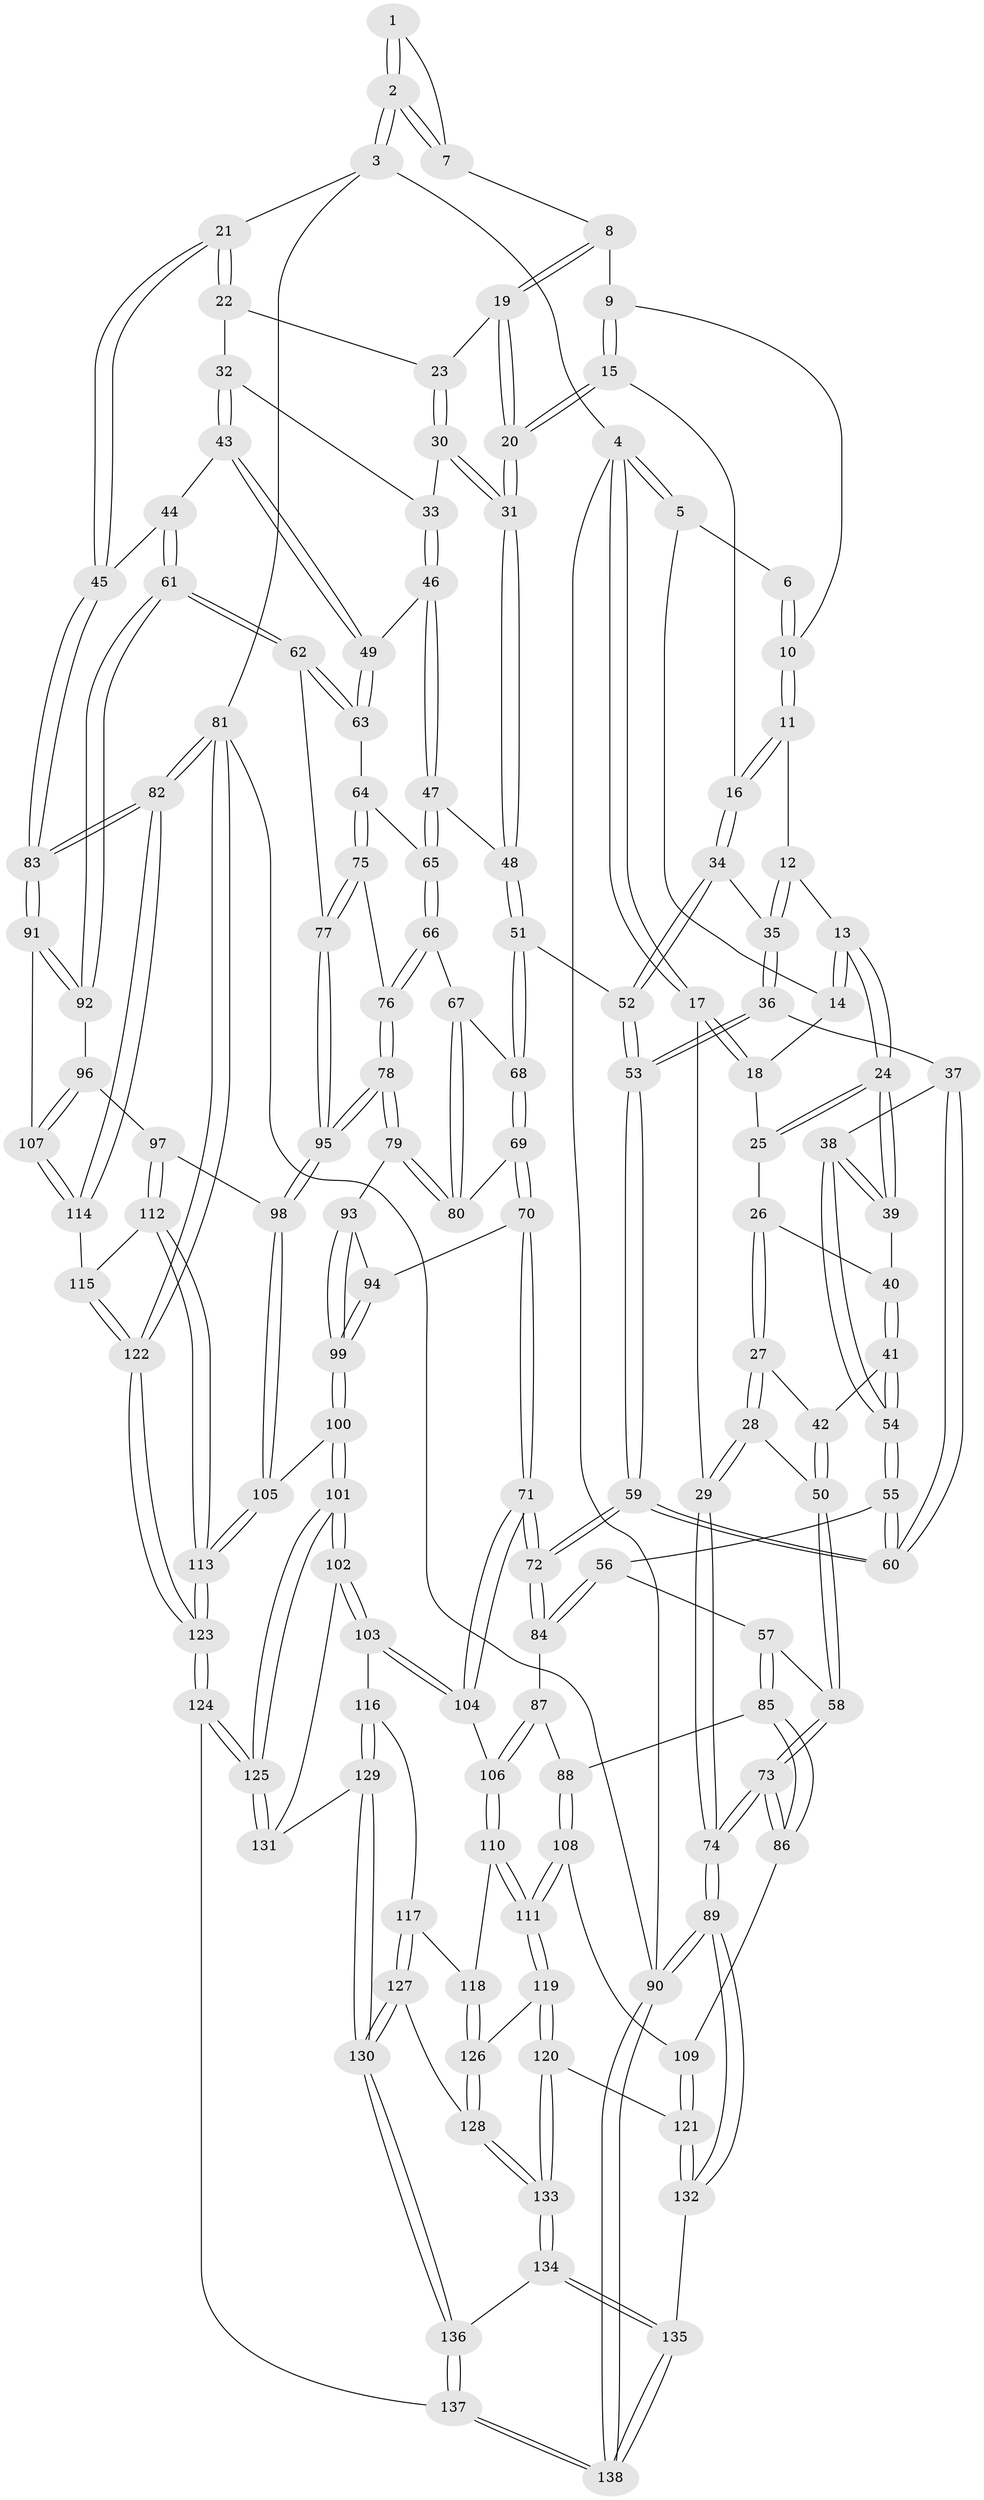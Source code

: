 // Generated by graph-tools (version 1.1) at 2025/11/02/27/25 16:11:53]
// undirected, 138 vertices, 342 edges
graph export_dot {
graph [start="1"]
  node [color=gray90,style=filled];
  1 [pos="+0.5489172320767086+0"];
  2 [pos="+1+0"];
  3 [pos="+1+0"];
  4 [pos="+0+0"];
  5 [pos="+0.39635737373644536+0"];
  6 [pos="+0.5031118504041591+0"];
  7 [pos="+0.7562414160206856+0.07685581856037053"];
  8 [pos="+0.7506440967476818+0.1070884021010888"];
  9 [pos="+0.6052995645166216+0.08477561200817735"];
  10 [pos="+0.559614959951086+0.025064740277869965"];
  11 [pos="+0.5122694499438187+0.13534597323726938"];
  12 [pos="+0.4535556592298464+0.19121551204059178"];
  13 [pos="+0.3265446081629786+0.14081322582283662"];
  14 [pos="+0.327957786773703+0"];
  15 [pos="+0.6342796946385705+0.2273255750800979"];
  16 [pos="+0.5898162402695442+0.23755980112274983"];
  17 [pos="+0+0"];
  18 [pos="+0.09277682555018267+0.09006547570560362"];
  19 [pos="+0.761159748248784+0.13550577995849228"];
  20 [pos="+0.6839099783217832+0.2502618463006381"];
  21 [pos="+1+0"];
  22 [pos="+0.8844713892489872+0.15606428689860774"];
  23 [pos="+0.8644499714488385+0.16120931643888178"];
  24 [pos="+0.3049799815034342+0.1771348260147631"];
  25 [pos="+0.12631768389732126+0.13622176181734208"];
  26 [pos="+0.13762462129178255+0.22648262942327005"];
  27 [pos="+0.13579805328760136+0.2280510286912578"];
  28 [pos="+0+0.29050946945749445"];
  29 [pos="+0+0.24825704691393885"];
  30 [pos="+0.8151870196803815+0.2576628613426903"];
  31 [pos="+0.7013672666513603+0.2817867722478599"];
  32 [pos="+0.9107827848416027+0.2581407052070232"];
  33 [pos="+0.8179650757619757+0.2601849470020748"];
  34 [pos="+0.5475263950535233+0.25915702842472416"];
  35 [pos="+0.4900819173499546+0.255885882330778"];
  36 [pos="+0.43668086164937486+0.3251821337401975"];
  37 [pos="+0.3110203056536287+0.3078372565059036"];
  38 [pos="+0.30254324262053567+0.3041691897943098"];
  39 [pos="+0.29155547606357296+0.22336254529607025"];
  40 [pos="+0.17502944946463853+0.23082488094160888"];
  41 [pos="+0.17241042132354098+0.3223424155629088"];
  42 [pos="+0.14010774708551593+0.2969823294305561"];
  43 [pos="+0.9473498559652157+0.33173664186594914"];
  44 [pos="+0.9529336041409281+0.3311678458427775"];
  45 [pos="+1+0.2456188083479703"];
  46 [pos="+0.8733074613823381+0.33384701468613104"];
  47 [pos="+0.7788220028935406+0.3908400243050219"];
  48 [pos="+0.7050186292428314+0.35197995046855296"];
  49 [pos="+0.9433816152885874+0.3341398257805316"];
  50 [pos="+0.006270153461793619+0.34710786867085214"];
  51 [pos="+0.6593016906597611+0.3955236233300943"];
  52 [pos="+0.5633195689950876+0.3949725722465705"];
  53 [pos="+0.4910206256878476+0.434633766651752"];
  54 [pos="+0.22673439554997285+0.3872719870740123"];
  55 [pos="+0.21800154863433047+0.4060843532277023"];
  56 [pos="+0.20016464285548394+0.428715360973435"];
  57 [pos="+0.14969558760313226+0.4465369964397183"];
  58 [pos="+0.09814642445200732+0.42221495603283166"];
  59 [pos="+0.45612892697027896+0.5247257568985189"];
  60 [pos="+0.4023213467141714+0.47570342556896694"];
  61 [pos="+1+0.5465538285010081"];
  62 [pos="+0.9875877804063488+0.5398917611435469"];
  63 [pos="+0.9155411547127028+0.4179530316293259"];
  64 [pos="+0.8530352408543717+0.45127283779781113"];
  65 [pos="+0.786655451579898+0.4071254694395174"];
  66 [pos="+0.7697216195358154+0.47698082451942364"];
  67 [pos="+0.7460569903204913+0.48740407604092206"];
  68 [pos="+0.6624304722731368+0.48197915522528"];
  69 [pos="+0.6548293345845253+0.5084150265622497"];
  70 [pos="+0.6026492663862404+0.5614818510006462"];
  71 [pos="+0.4750255585192529+0.6044273437165014"];
  72 [pos="+0.456360853117817+0.5408777975098541"];
  73 [pos="+0+0.706609884040784"];
  74 [pos="+0+0.709040452623734"];
  75 [pos="+0.8620290747081559+0.5093967824523203"];
  76 [pos="+0.8102315932144064+0.5533409775381124"];
  77 [pos="+0.9817092694081059+0.5404617725360606"];
  78 [pos="+0.7944223133908112+0.5928576670145315"];
  79 [pos="+0.7726880427497539+0.5930399528857968"];
  80 [pos="+0.7309117476949359+0.5493685640714355"];
  81 [pos="+1+1"];
  82 [pos="+1+0.8821767315124597"];
  83 [pos="+1+0.5616378106834619"];
  84 [pos="+0.2568292246986415+0.5042530200934621"];
  85 [pos="+0.1142092749412199+0.5759130626682412"];
  86 [pos="+0+0.6725195434113792"];
  87 [pos="+0.2560271857991108+0.6095883648455016"];
  88 [pos="+0.20175081597521027+0.631419858592894"];
  89 [pos="+0+0.8073588143231026"];
  90 [pos="+0+1"];
  91 [pos="+1+0.5614801756468252"];
  92 [pos="+1+0.559966902900271"];
  93 [pos="+0.756608839030054+0.6022949161181586"];
  94 [pos="+0.6466187470259576+0.5888018880178717"];
  95 [pos="+0.8334040286226078+0.6382133356739362"];
  96 [pos="+0.9569952985851863+0.6546419842140572"];
  97 [pos="+0.8474939796216492+0.675405177442273"];
  98 [pos="+0.8430226826947923+0.6720879401522664"];
  99 [pos="+0.6960730134439694+0.676783725058711"];
  100 [pos="+0.6806072001373069+0.7273635123961552"];
  101 [pos="+0.5902040184583305+0.7966531377546391"];
  102 [pos="+0.5442057585218599+0.7495151585471639"];
  103 [pos="+0.4927979210145833+0.6868801234995237"];
  104 [pos="+0.4743486935388053+0.6071696118840085"];
  105 [pos="+0.7743688256676547+0.72501527856042"];
  106 [pos="+0.32735457833976545+0.6328248306028139"];
  107 [pos="+0.9620508440112054+0.7317330979156478"];
  108 [pos="+0.19511661016099788+0.7205865535306241"];
  109 [pos="+0.14841694636832653+0.7324724085236497"];
  110 [pos="+0.27087546793328426+0.7504575679882983"];
  111 [pos="+0.22593422673528307+0.7472937112188747"];
  112 [pos="+0.8857911590087546+0.7441716454011404"];
  113 [pos="+0.8249909163363324+0.8814214135905013"];
  114 [pos="+0.9619271266311047+0.734406501784743"];
  115 [pos="+0.922512304322051+0.7485989768861655"];
  116 [pos="+0.3873919676263648+0.7636570766562143"];
  117 [pos="+0.2980582271389829+0.7635242283095255"];
  118 [pos="+0.2709131573499465+0.7504864500702696"];
  119 [pos="+0.20418747582564564+0.8201874276900971"];
  120 [pos="+0.1709228417758904+0.869597916171045"];
  121 [pos="+0.11916850089722882+0.847933445942531"];
  122 [pos="+1+1"];
  123 [pos="+0.7816507626126717+1"];
  124 [pos="+0.6893206906381452+1"];
  125 [pos="+0.5951901893902924+0.8183396904556073"];
  126 [pos="+0.2648692061895568+0.8354031873863684"];
  127 [pos="+0.31488070734887447+0.8838815909229413"];
  128 [pos="+0.2978073585619757+0.8809258416549068"];
  129 [pos="+0.35788934328282007+0.8892900150148868"];
  130 [pos="+0.34999955787142284+0.9042487007545428"];
  131 [pos="+0.38482736598448436+0.8741448318417734"];
  132 [pos="+0+0.8549483437395269"];
  133 [pos="+0.18845571722715518+0.9005024703054372"];
  134 [pos="+0.17886750142825725+1"];
  135 [pos="+0.1761127835116354+1"];
  136 [pos="+0.355686249698804+0.9198057851938163"];
  137 [pos="+0.5716351370542655+1"];
  138 [pos="+0.1548595948119893+1"];
  1 -- 2;
  1 -- 2;
  1 -- 7;
  2 -- 3;
  2 -- 3;
  2 -- 7;
  2 -- 7;
  3 -- 4;
  3 -- 21;
  3 -- 81;
  4 -- 5;
  4 -- 5;
  4 -- 17;
  4 -- 17;
  4 -- 90;
  5 -- 6;
  5 -- 14;
  6 -- 10;
  6 -- 10;
  7 -- 8;
  8 -- 9;
  8 -- 19;
  8 -- 19;
  9 -- 10;
  9 -- 15;
  9 -- 15;
  10 -- 11;
  10 -- 11;
  11 -- 12;
  11 -- 16;
  11 -- 16;
  12 -- 13;
  12 -- 35;
  12 -- 35;
  13 -- 14;
  13 -- 14;
  13 -- 24;
  13 -- 24;
  14 -- 18;
  15 -- 16;
  15 -- 20;
  15 -- 20;
  16 -- 34;
  16 -- 34;
  17 -- 18;
  17 -- 18;
  17 -- 29;
  18 -- 25;
  19 -- 20;
  19 -- 20;
  19 -- 23;
  20 -- 31;
  20 -- 31;
  21 -- 22;
  21 -- 22;
  21 -- 45;
  21 -- 45;
  22 -- 23;
  22 -- 32;
  23 -- 30;
  23 -- 30;
  24 -- 25;
  24 -- 25;
  24 -- 39;
  24 -- 39;
  25 -- 26;
  26 -- 27;
  26 -- 27;
  26 -- 40;
  27 -- 28;
  27 -- 28;
  27 -- 42;
  28 -- 29;
  28 -- 29;
  28 -- 50;
  29 -- 74;
  29 -- 74;
  30 -- 31;
  30 -- 31;
  30 -- 33;
  31 -- 48;
  31 -- 48;
  32 -- 33;
  32 -- 43;
  32 -- 43;
  33 -- 46;
  33 -- 46;
  34 -- 35;
  34 -- 52;
  34 -- 52;
  35 -- 36;
  35 -- 36;
  36 -- 37;
  36 -- 53;
  36 -- 53;
  37 -- 38;
  37 -- 60;
  37 -- 60;
  38 -- 39;
  38 -- 39;
  38 -- 54;
  38 -- 54;
  39 -- 40;
  40 -- 41;
  40 -- 41;
  41 -- 42;
  41 -- 54;
  41 -- 54;
  42 -- 50;
  42 -- 50;
  43 -- 44;
  43 -- 49;
  43 -- 49;
  44 -- 45;
  44 -- 61;
  44 -- 61;
  45 -- 83;
  45 -- 83;
  46 -- 47;
  46 -- 47;
  46 -- 49;
  47 -- 48;
  47 -- 65;
  47 -- 65;
  48 -- 51;
  48 -- 51;
  49 -- 63;
  49 -- 63;
  50 -- 58;
  50 -- 58;
  51 -- 52;
  51 -- 68;
  51 -- 68;
  52 -- 53;
  52 -- 53;
  53 -- 59;
  53 -- 59;
  54 -- 55;
  54 -- 55;
  55 -- 56;
  55 -- 60;
  55 -- 60;
  56 -- 57;
  56 -- 84;
  56 -- 84;
  57 -- 58;
  57 -- 85;
  57 -- 85;
  58 -- 73;
  58 -- 73;
  59 -- 60;
  59 -- 60;
  59 -- 72;
  59 -- 72;
  61 -- 62;
  61 -- 62;
  61 -- 92;
  61 -- 92;
  62 -- 63;
  62 -- 63;
  62 -- 77;
  63 -- 64;
  64 -- 65;
  64 -- 75;
  64 -- 75;
  65 -- 66;
  65 -- 66;
  66 -- 67;
  66 -- 76;
  66 -- 76;
  67 -- 68;
  67 -- 80;
  67 -- 80;
  68 -- 69;
  68 -- 69;
  69 -- 70;
  69 -- 70;
  69 -- 80;
  70 -- 71;
  70 -- 71;
  70 -- 94;
  71 -- 72;
  71 -- 72;
  71 -- 104;
  71 -- 104;
  72 -- 84;
  72 -- 84;
  73 -- 74;
  73 -- 74;
  73 -- 86;
  73 -- 86;
  74 -- 89;
  74 -- 89;
  75 -- 76;
  75 -- 77;
  75 -- 77;
  76 -- 78;
  76 -- 78;
  77 -- 95;
  77 -- 95;
  78 -- 79;
  78 -- 79;
  78 -- 95;
  78 -- 95;
  79 -- 80;
  79 -- 80;
  79 -- 93;
  81 -- 82;
  81 -- 82;
  81 -- 122;
  81 -- 122;
  81 -- 90;
  82 -- 83;
  82 -- 83;
  82 -- 114;
  82 -- 114;
  83 -- 91;
  83 -- 91;
  84 -- 87;
  85 -- 86;
  85 -- 86;
  85 -- 88;
  86 -- 109;
  87 -- 88;
  87 -- 106;
  87 -- 106;
  88 -- 108;
  88 -- 108;
  89 -- 90;
  89 -- 90;
  89 -- 132;
  89 -- 132;
  90 -- 138;
  90 -- 138;
  91 -- 92;
  91 -- 92;
  91 -- 107;
  92 -- 96;
  93 -- 94;
  93 -- 99;
  93 -- 99;
  94 -- 99;
  94 -- 99;
  95 -- 98;
  95 -- 98;
  96 -- 97;
  96 -- 107;
  96 -- 107;
  97 -- 98;
  97 -- 112;
  97 -- 112;
  98 -- 105;
  98 -- 105;
  99 -- 100;
  99 -- 100;
  100 -- 101;
  100 -- 101;
  100 -- 105;
  101 -- 102;
  101 -- 102;
  101 -- 125;
  101 -- 125;
  102 -- 103;
  102 -- 103;
  102 -- 131;
  103 -- 104;
  103 -- 104;
  103 -- 116;
  104 -- 106;
  105 -- 113;
  105 -- 113;
  106 -- 110;
  106 -- 110;
  107 -- 114;
  107 -- 114;
  108 -- 109;
  108 -- 111;
  108 -- 111;
  109 -- 121;
  109 -- 121;
  110 -- 111;
  110 -- 111;
  110 -- 118;
  111 -- 119;
  111 -- 119;
  112 -- 113;
  112 -- 113;
  112 -- 115;
  113 -- 123;
  113 -- 123;
  114 -- 115;
  115 -- 122;
  115 -- 122;
  116 -- 117;
  116 -- 129;
  116 -- 129;
  117 -- 118;
  117 -- 127;
  117 -- 127;
  118 -- 126;
  118 -- 126;
  119 -- 120;
  119 -- 120;
  119 -- 126;
  120 -- 121;
  120 -- 133;
  120 -- 133;
  121 -- 132;
  121 -- 132;
  122 -- 123;
  122 -- 123;
  123 -- 124;
  123 -- 124;
  124 -- 125;
  124 -- 125;
  124 -- 137;
  125 -- 131;
  125 -- 131;
  126 -- 128;
  126 -- 128;
  127 -- 128;
  127 -- 130;
  127 -- 130;
  128 -- 133;
  128 -- 133;
  129 -- 130;
  129 -- 130;
  129 -- 131;
  130 -- 136;
  130 -- 136;
  132 -- 135;
  133 -- 134;
  133 -- 134;
  134 -- 135;
  134 -- 135;
  134 -- 136;
  135 -- 138;
  135 -- 138;
  136 -- 137;
  136 -- 137;
  137 -- 138;
  137 -- 138;
}
